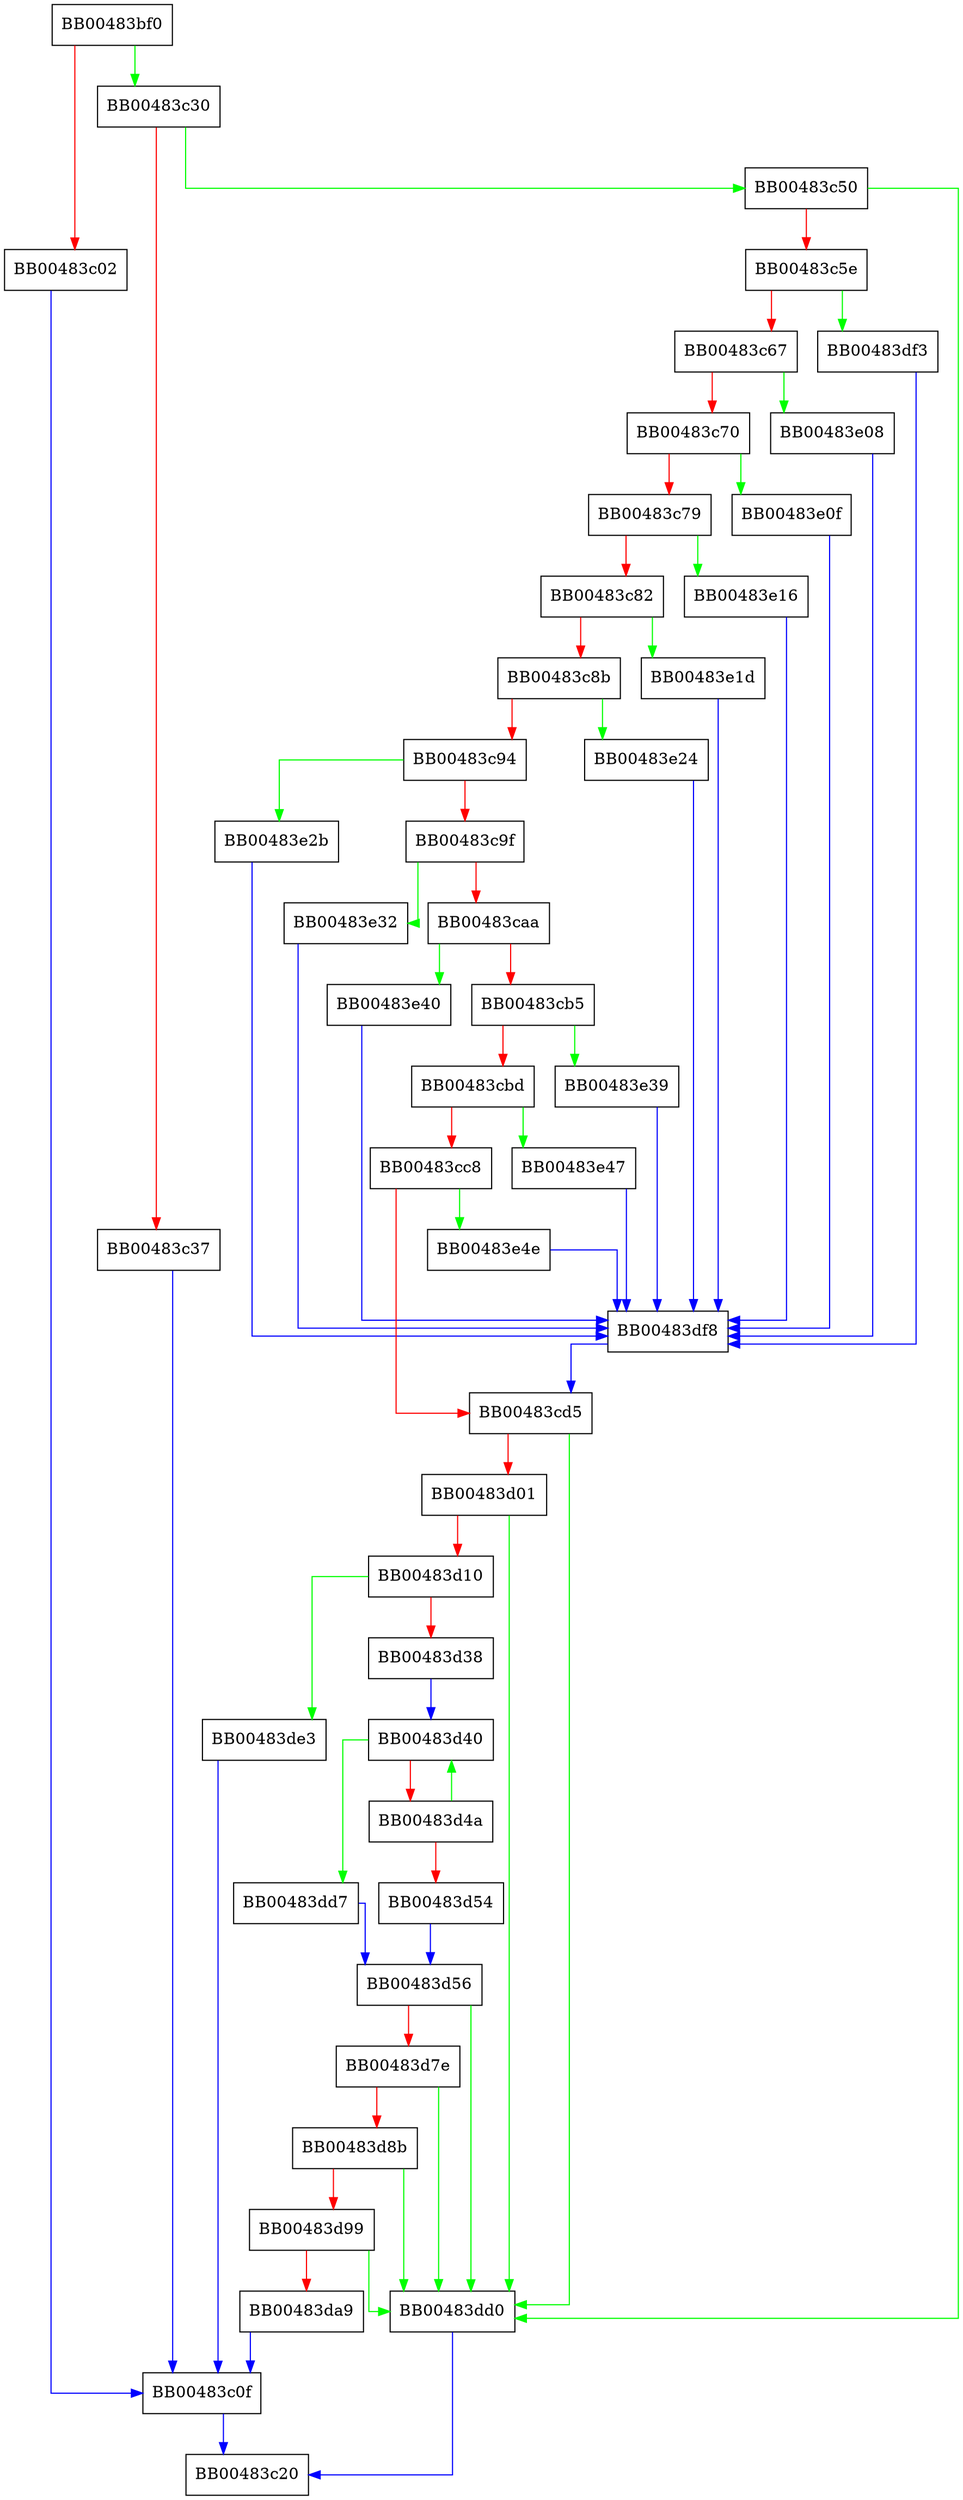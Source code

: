 digraph ssl_cipher_get_overhead {
  node [shape="box"];
  graph [splines=ortho];
  BB00483bf0 -> BB00483c30 [color="green"];
  BB00483bf0 -> BB00483c02 [color="red"];
  BB00483c02 -> BB00483c0f [color="blue"];
  BB00483c0f -> BB00483c20 [color="blue"];
  BB00483c30 -> BB00483c50 [color="green"];
  BB00483c30 -> BB00483c37 [color="red"];
  BB00483c37 -> BB00483c0f [color="blue"];
  BB00483c50 -> BB00483dd0 [color="green"];
  BB00483c50 -> BB00483c5e [color="red"];
  BB00483c5e -> BB00483df3 [color="green"];
  BB00483c5e -> BB00483c67 [color="red"];
  BB00483c67 -> BB00483e08 [color="green"];
  BB00483c67 -> BB00483c70 [color="red"];
  BB00483c70 -> BB00483e0f [color="green"];
  BB00483c70 -> BB00483c79 [color="red"];
  BB00483c79 -> BB00483e16 [color="green"];
  BB00483c79 -> BB00483c82 [color="red"];
  BB00483c82 -> BB00483e1d [color="green"];
  BB00483c82 -> BB00483c8b [color="red"];
  BB00483c8b -> BB00483e24 [color="green"];
  BB00483c8b -> BB00483c94 [color="red"];
  BB00483c94 -> BB00483e2b [color="green"];
  BB00483c94 -> BB00483c9f [color="red"];
  BB00483c9f -> BB00483e32 [color="green"];
  BB00483c9f -> BB00483caa [color="red"];
  BB00483caa -> BB00483e40 [color="green"];
  BB00483caa -> BB00483cb5 [color="red"];
  BB00483cb5 -> BB00483e39 [color="green"];
  BB00483cb5 -> BB00483cbd [color="red"];
  BB00483cbd -> BB00483e47 [color="green"];
  BB00483cbd -> BB00483cc8 [color="red"];
  BB00483cc8 -> BB00483e4e [color="green"];
  BB00483cc8 -> BB00483cd5 [color="red"];
  BB00483cd5 -> BB00483dd0 [color="green"];
  BB00483cd5 -> BB00483d01 [color="red"];
  BB00483d01 -> BB00483dd0 [color="green"];
  BB00483d01 -> BB00483d10 [color="red"];
  BB00483d10 -> BB00483de3 [color="green"];
  BB00483d10 -> BB00483d38 [color="red"];
  BB00483d38 -> BB00483d40 [color="blue"];
  BB00483d40 -> BB00483dd7 [color="green"];
  BB00483d40 -> BB00483d4a [color="red"];
  BB00483d4a -> BB00483d40 [color="green"];
  BB00483d4a -> BB00483d54 [color="red"];
  BB00483d54 -> BB00483d56 [color="blue"];
  BB00483d56 -> BB00483dd0 [color="green"];
  BB00483d56 -> BB00483d7e [color="red"];
  BB00483d7e -> BB00483dd0 [color="green"];
  BB00483d7e -> BB00483d8b [color="red"];
  BB00483d8b -> BB00483dd0 [color="green"];
  BB00483d8b -> BB00483d99 [color="red"];
  BB00483d99 -> BB00483dd0 [color="green"];
  BB00483d99 -> BB00483da9 [color="red"];
  BB00483da9 -> BB00483c0f [color="blue"];
  BB00483dd0 -> BB00483c20 [color="blue"];
  BB00483dd7 -> BB00483d56 [color="blue"];
  BB00483de3 -> BB00483c0f [color="blue"];
  BB00483df3 -> BB00483df8 [color="blue"];
  BB00483df8 -> BB00483cd5 [color="blue"];
  BB00483e08 -> BB00483df8 [color="blue"];
  BB00483e0f -> BB00483df8 [color="blue"];
  BB00483e16 -> BB00483df8 [color="blue"];
  BB00483e1d -> BB00483df8 [color="blue"];
  BB00483e24 -> BB00483df8 [color="blue"];
  BB00483e2b -> BB00483df8 [color="blue"];
  BB00483e32 -> BB00483df8 [color="blue"];
  BB00483e39 -> BB00483df8 [color="blue"];
  BB00483e40 -> BB00483df8 [color="blue"];
  BB00483e47 -> BB00483df8 [color="blue"];
  BB00483e4e -> BB00483df8 [color="blue"];
}